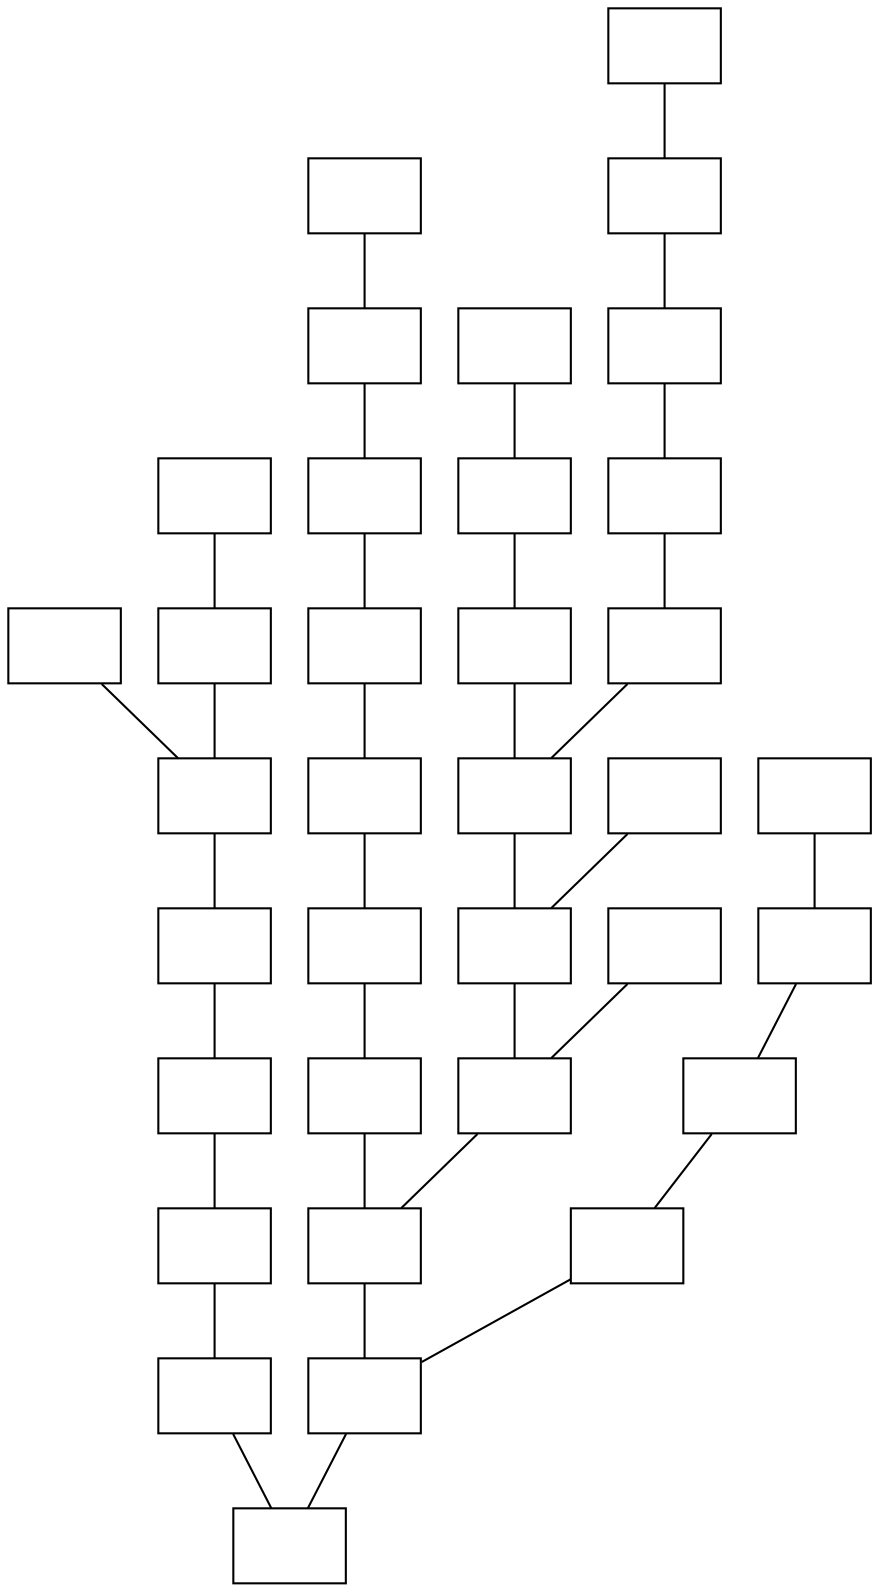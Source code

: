 // GraphViz Layout
digraph "Maze[0]" {
	"C[0,0]" [label="" pos="0.000000,0.000000!" shape=box]
	"C[0,1]" [label="" pos="1.000000,0.000000!" shape=box]
	"C[0,2]" [label="" pos="2.000000,0.000000!" shape=box]
	"C[0,3]" [label="" pos="3.000000,0.000000!" shape=box]
	"C[0,4]" [label="" pos="4.000000,0.000000!" shape=box]
	"C[0,5]" [label="" pos="5.000000,0.000000!" shape=box]
	"C[0,6]" [label="" pos="6.000000,0.000000!" shape=box]
	"C[1,0]" [label="" pos="0.000000,1.000000!" shape=box]
	"C[1,1]" [label="" pos="1.000000,1.000000!" shape=box]
	"C[1,2]" [label="" pos="2.000000,1.000000!" shape=box]
	"C[1,3]" [label="" pos="3.000000,1.000000!" shape=box]
	"C[1,4]" [label="" pos="4.000000,1.000000!" shape=box]
	"C[1,5]" [label="" pos="5.000000,1.000000!" shape=box]
	"C[1,6]" [label="" pos="6.000000,1.000000!" shape=box]
	"C[2,0]" [label="" pos="0.000000,2.000000!" shape=box]
	"C[2,1]" [label="" pos="1.000000,2.000000!" shape=box]
	"C[2,2]" [label="" pos="2.000000,2.000000!" shape=box]
	"C[2,3]" [label="" pos="3.000000,2.000000!" shape=box]
	"C[2,4]" [label="" pos="4.000000,2.000000!" shape=box]
	"C[2,5]" [label="" pos="5.000000,2.000000!" shape=box]
	"C[2,6]" [label="" pos="6.000000,2.000000!" shape=box]
	"C[3,0]" [label="" pos="0.000000,3.000000!" shape=box]
	"C[3,1]" [label="" pos="1.000000,3.000000!" shape=box]
	"C[3,2]" [label="" pos="2.000000,3.000000!" shape=box]
	"C[3,3]" [label="" pos="3.000000,3.000000!" shape=box]
	"C[3,4]" [label="" pos="4.000000,3.000000!" shape=box]
	"C[3,5]" [label="" pos="5.000000,3.000000!" shape=box]
	"C[3,6]" [label="" pos="6.000000,3.000000!" shape=box]
	"C[4,0]" [label="" pos="0.000000,4.000000!" shape=box]
	"C[4,1]" [label="" pos="1.000000,4.000000!" shape=box]
	"C[4,2]" [label="" pos="2.000000,4.000000!" shape=box]
	"C[4,3]" [label="" pos="3.000000,4.000000!" shape=box]
	"C[4,4]" [label="" pos="4.000000,4.000000!" shape=box]
	"C[4,5]" [label="" pos="5.000000,4.000000!" shape=box]
	"C[4,6]" [label="" pos="6.000000,4.000000!" shape=box]
		"C[0,0]" -> "C[1,0]" [arrowhead=none]
		"C[0,1]" -> "C[0,2]" [arrowhead=none]
		"C[0,2]" -> "C[0,3]" [arrowhead=none]
		"C[0,3]" -> "C[0,4]" [arrowhead=none]
		"C[0,4]" -> "C[0,5]" [arrowhead=none]
		"C[0,5]" -> "C[0,6]" [arrowhead=none]
		"C[0,6]" -> "C[1,6]" [arrowhead=none]
		"C[1,0]" -> "C[1,1]" [arrowhead=none]
		"C[1,1]" -> "C[1,2]" [arrowhead=none]
		"C[1,2]" -> "C[1,3]" [arrowhead=none]
		"C[1,3]" -> "C[2,3]" [arrowhead=none]
		"C[1,4]" -> "C[2,4]" [arrowhead=none]
		"C[1,5]" -> "C[2,5]" [arrowhead=none]
		"C[1,6]" -> "C[2,6]" [arrowhead=none]
		"C[2,0]" -> "C[2,1]" [arrowhead=none]
		"C[2,1]" -> "C[2,2]" [arrowhead=none]
		"C[2,2]" -> "C[2,3]" [arrowhead=none]
		"C[2,3]" -> "C[2,4]" [arrowhead=none]
		"C[2,4]" -> "C[2,5]" [arrowhead=none]
		"C[2,5]" -> "C[2,6]" [arrowhead=none]
		"C[2,6]" -> "C[3,6]" [arrowhead=none]
		"C[3,0]" -> "C[4,0]" [arrowhead=none]
		"C[3,1]" -> "C[4,1]" [arrowhead=none]
		"C[3,2]" -> "C[3,3]" [arrowhead=none]
		"C[3,3]" -> "C[3,4]" [arrowhead=none]
		"C[3,4]" -> "C[3,5]" [arrowhead=none]
		"C[3,5]" -> "C[3,6]" [arrowhead=none]
		"C[3,6]" -> "C[4,6]" [arrowhead=none]
		"C[4,0]" -> "C[4,1]" [arrowhead=none]
		"C[4,1]" -> "C[4,2]" [arrowhead=none]
		"C[4,2]" -> "C[4,3]" [arrowhead=none]
		"C[4,3]" -> "C[4,4]" [arrowhead=none]
		"C[4,4]" -> "C[4,5]" [arrowhead=none]
		"C[4,5]" -> "C[4,6]" [arrowhead=none]
}